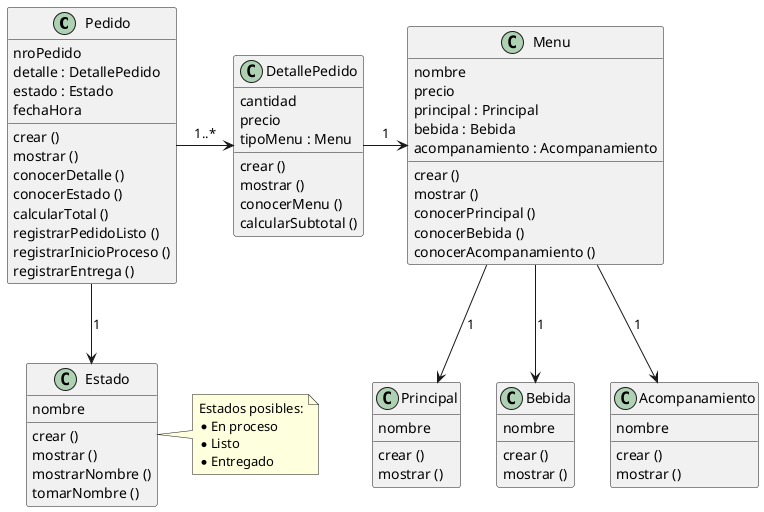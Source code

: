 @startuml comida rapida caso 2 guia 1
' DEFINICION DE CLASES
class Pedido {
    nroPedido
    detalle : DetallePedido
    estado : Estado
    fechaHora
    crear ()
    mostrar ()
    conocerDetalle ()
    conocerEstado ()
    calcularTotal ()
    registrarPedidoListo ()
    registrarInicioProceso ()
    registrarEntrega ()
}

class DetallePedido {
    cantidad
    precio
    tipoMenu : Menu
    crear ()
    mostrar ()
    conocerMenu ()
    calcularSubtotal ()
}

class Estado {
    nombre
    crear ()
    mostrar ()
    mostrarNombre ()
    tomarNombre ()
}

class Menu {
    nombre
    precio
    principal : Principal
    bebida : Bebida
    acompanamiento : Acompanamiento
    crear ()
    mostrar ()
    conocerPrincipal ()
    conocerBebida ()
    conocerAcompanamiento ()
}

class Principal {
    nombre
    crear ()
    mostrar ()
}

class Bebida {
    nombre
    crear ()
    mostrar ()
}

class Acompanamiento {
    nombre
    crear ()
    mostrar ()
}

note right of Estado
    Estados posibles:
    * En proceso
    * Listo
    * Entregado
end note

Pedido -> DetallePedido : 1..*
DetallePedido -> Menu : 1
Menu -down-> Principal : 1
Menu -down-> Bebida : 1
Menu -down-> Acompanamiento : 1
Pedido --> Estado : 1
@enduml